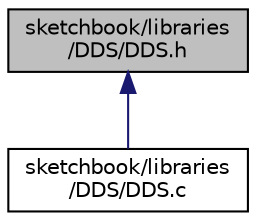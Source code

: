 digraph "sketchbook/libraries/DDS/DDS.h"
{
  edge [fontname="Helvetica",fontsize="10",labelfontname="Helvetica",labelfontsize="10"];
  node [fontname="Helvetica",fontsize="10",shape=record];
  Node1 [label="sketchbook/libraries\l/DDS/DDS.h",height=0.2,width=0.4,color="black", fillcolor="grey75", style="filled", fontcolor="black"];
  Node1 -> Node2 [dir="back",color="midnightblue",fontsize="10",style="solid",fontname="Helvetica"];
  Node2 [label="sketchbook/libraries\l/DDS/DDS.c",height=0.2,width=0.4,color="black", fillcolor="white", style="filled",URL="$_d_d_s_8c.html"];
}
